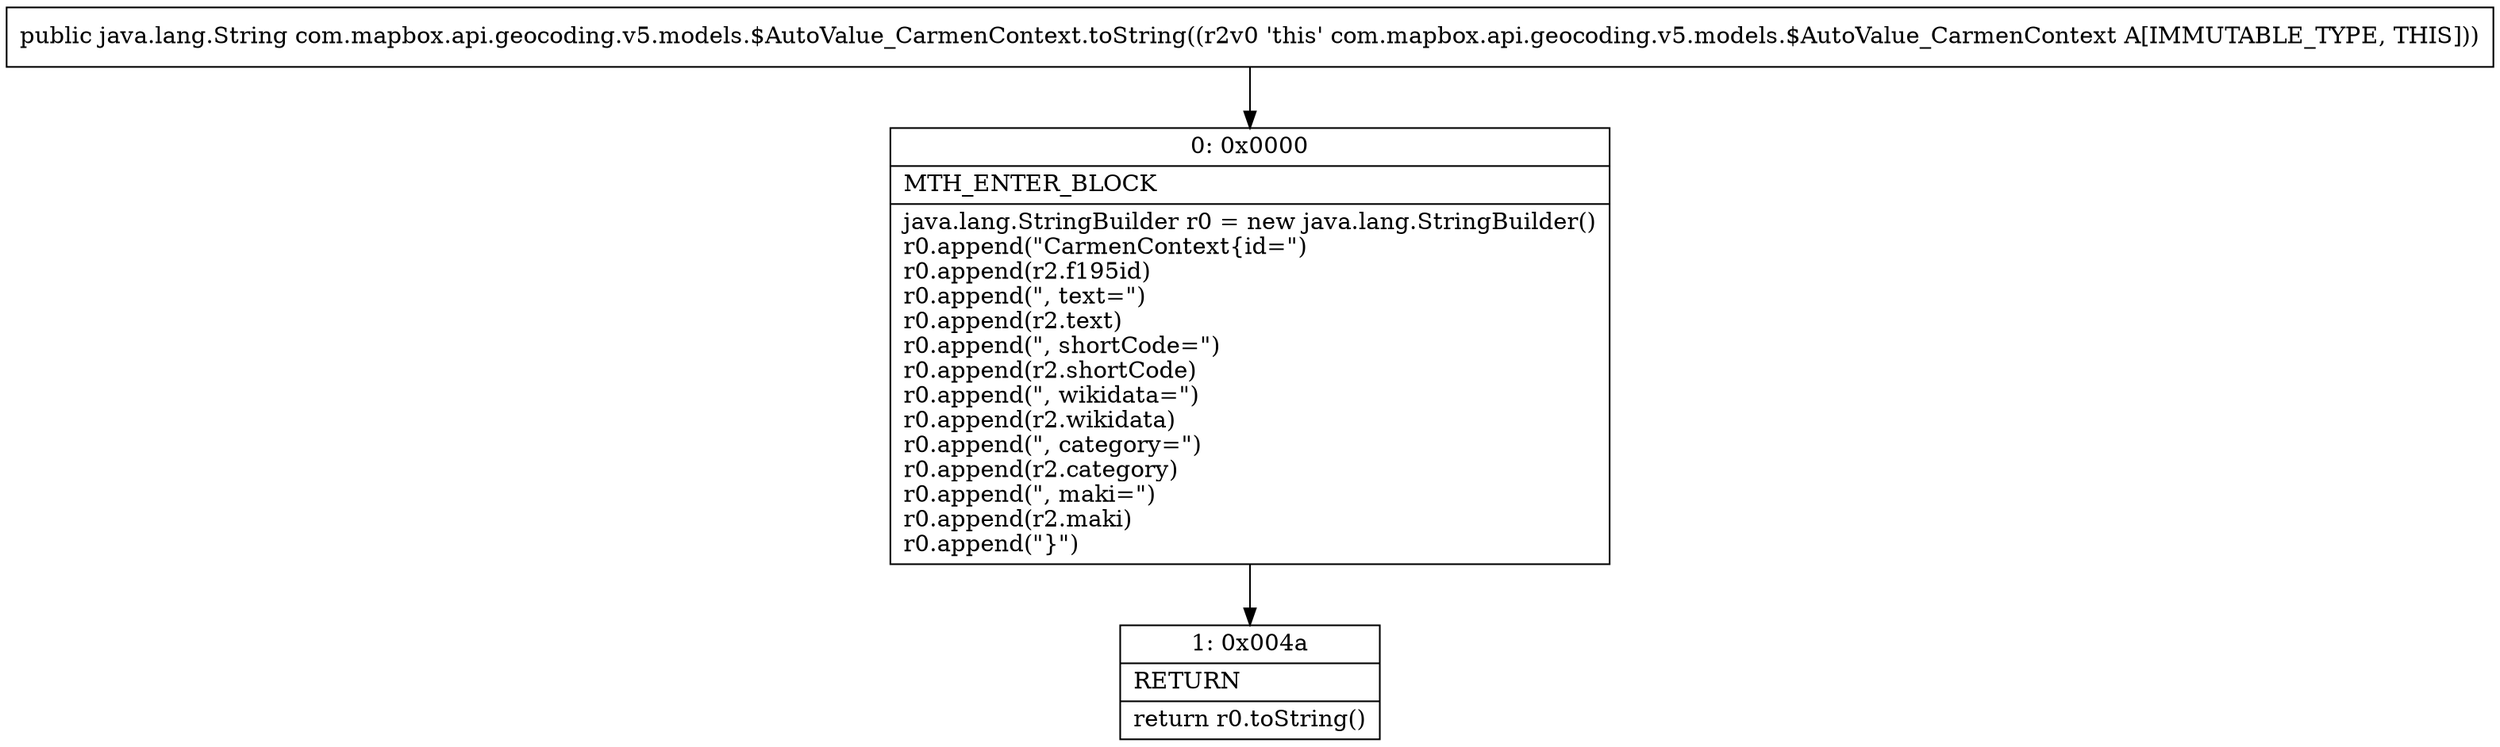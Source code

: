 digraph "CFG forcom.mapbox.api.geocoding.v5.models.$AutoValue_CarmenContext.toString()Ljava\/lang\/String;" {
Node_0 [shape=record,label="{0\:\ 0x0000|MTH_ENTER_BLOCK\l|java.lang.StringBuilder r0 = new java.lang.StringBuilder()\lr0.append(\"CarmenContext\{id=\")\lr0.append(r2.f195id)\lr0.append(\", text=\")\lr0.append(r2.text)\lr0.append(\", shortCode=\")\lr0.append(r2.shortCode)\lr0.append(\", wikidata=\")\lr0.append(r2.wikidata)\lr0.append(\", category=\")\lr0.append(r2.category)\lr0.append(\", maki=\")\lr0.append(r2.maki)\lr0.append(\"\}\")\l}"];
Node_1 [shape=record,label="{1\:\ 0x004a|RETURN\l|return r0.toString()\l}"];
MethodNode[shape=record,label="{public java.lang.String com.mapbox.api.geocoding.v5.models.$AutoValue_CarmenContext.toString((r2v0 'this' com.mapbox.api.geocoding.v5.models.$AutoValue_CarmenContext A[IMMUTABLE_TYPE, THIS])) }"];
MethodNode -> Node_0;
Node_0 -> Node_1;
}


